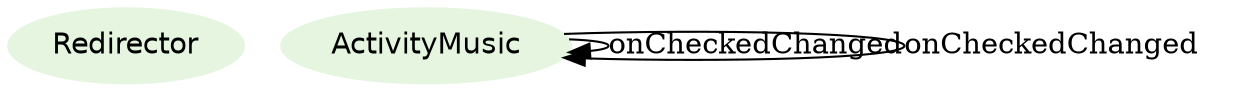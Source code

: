digraph {
fontname="Helvetica";
node[style=filled, fontname="Helvetica", colorscheme=greens3, color=1];
Redirector;
ActivityMusic;
ActivityMusic -> ActivityMusic[label="onCheckedChanged"];
ActivityMusic -> ActivityMusic[label="onCheckedChanged"];
}